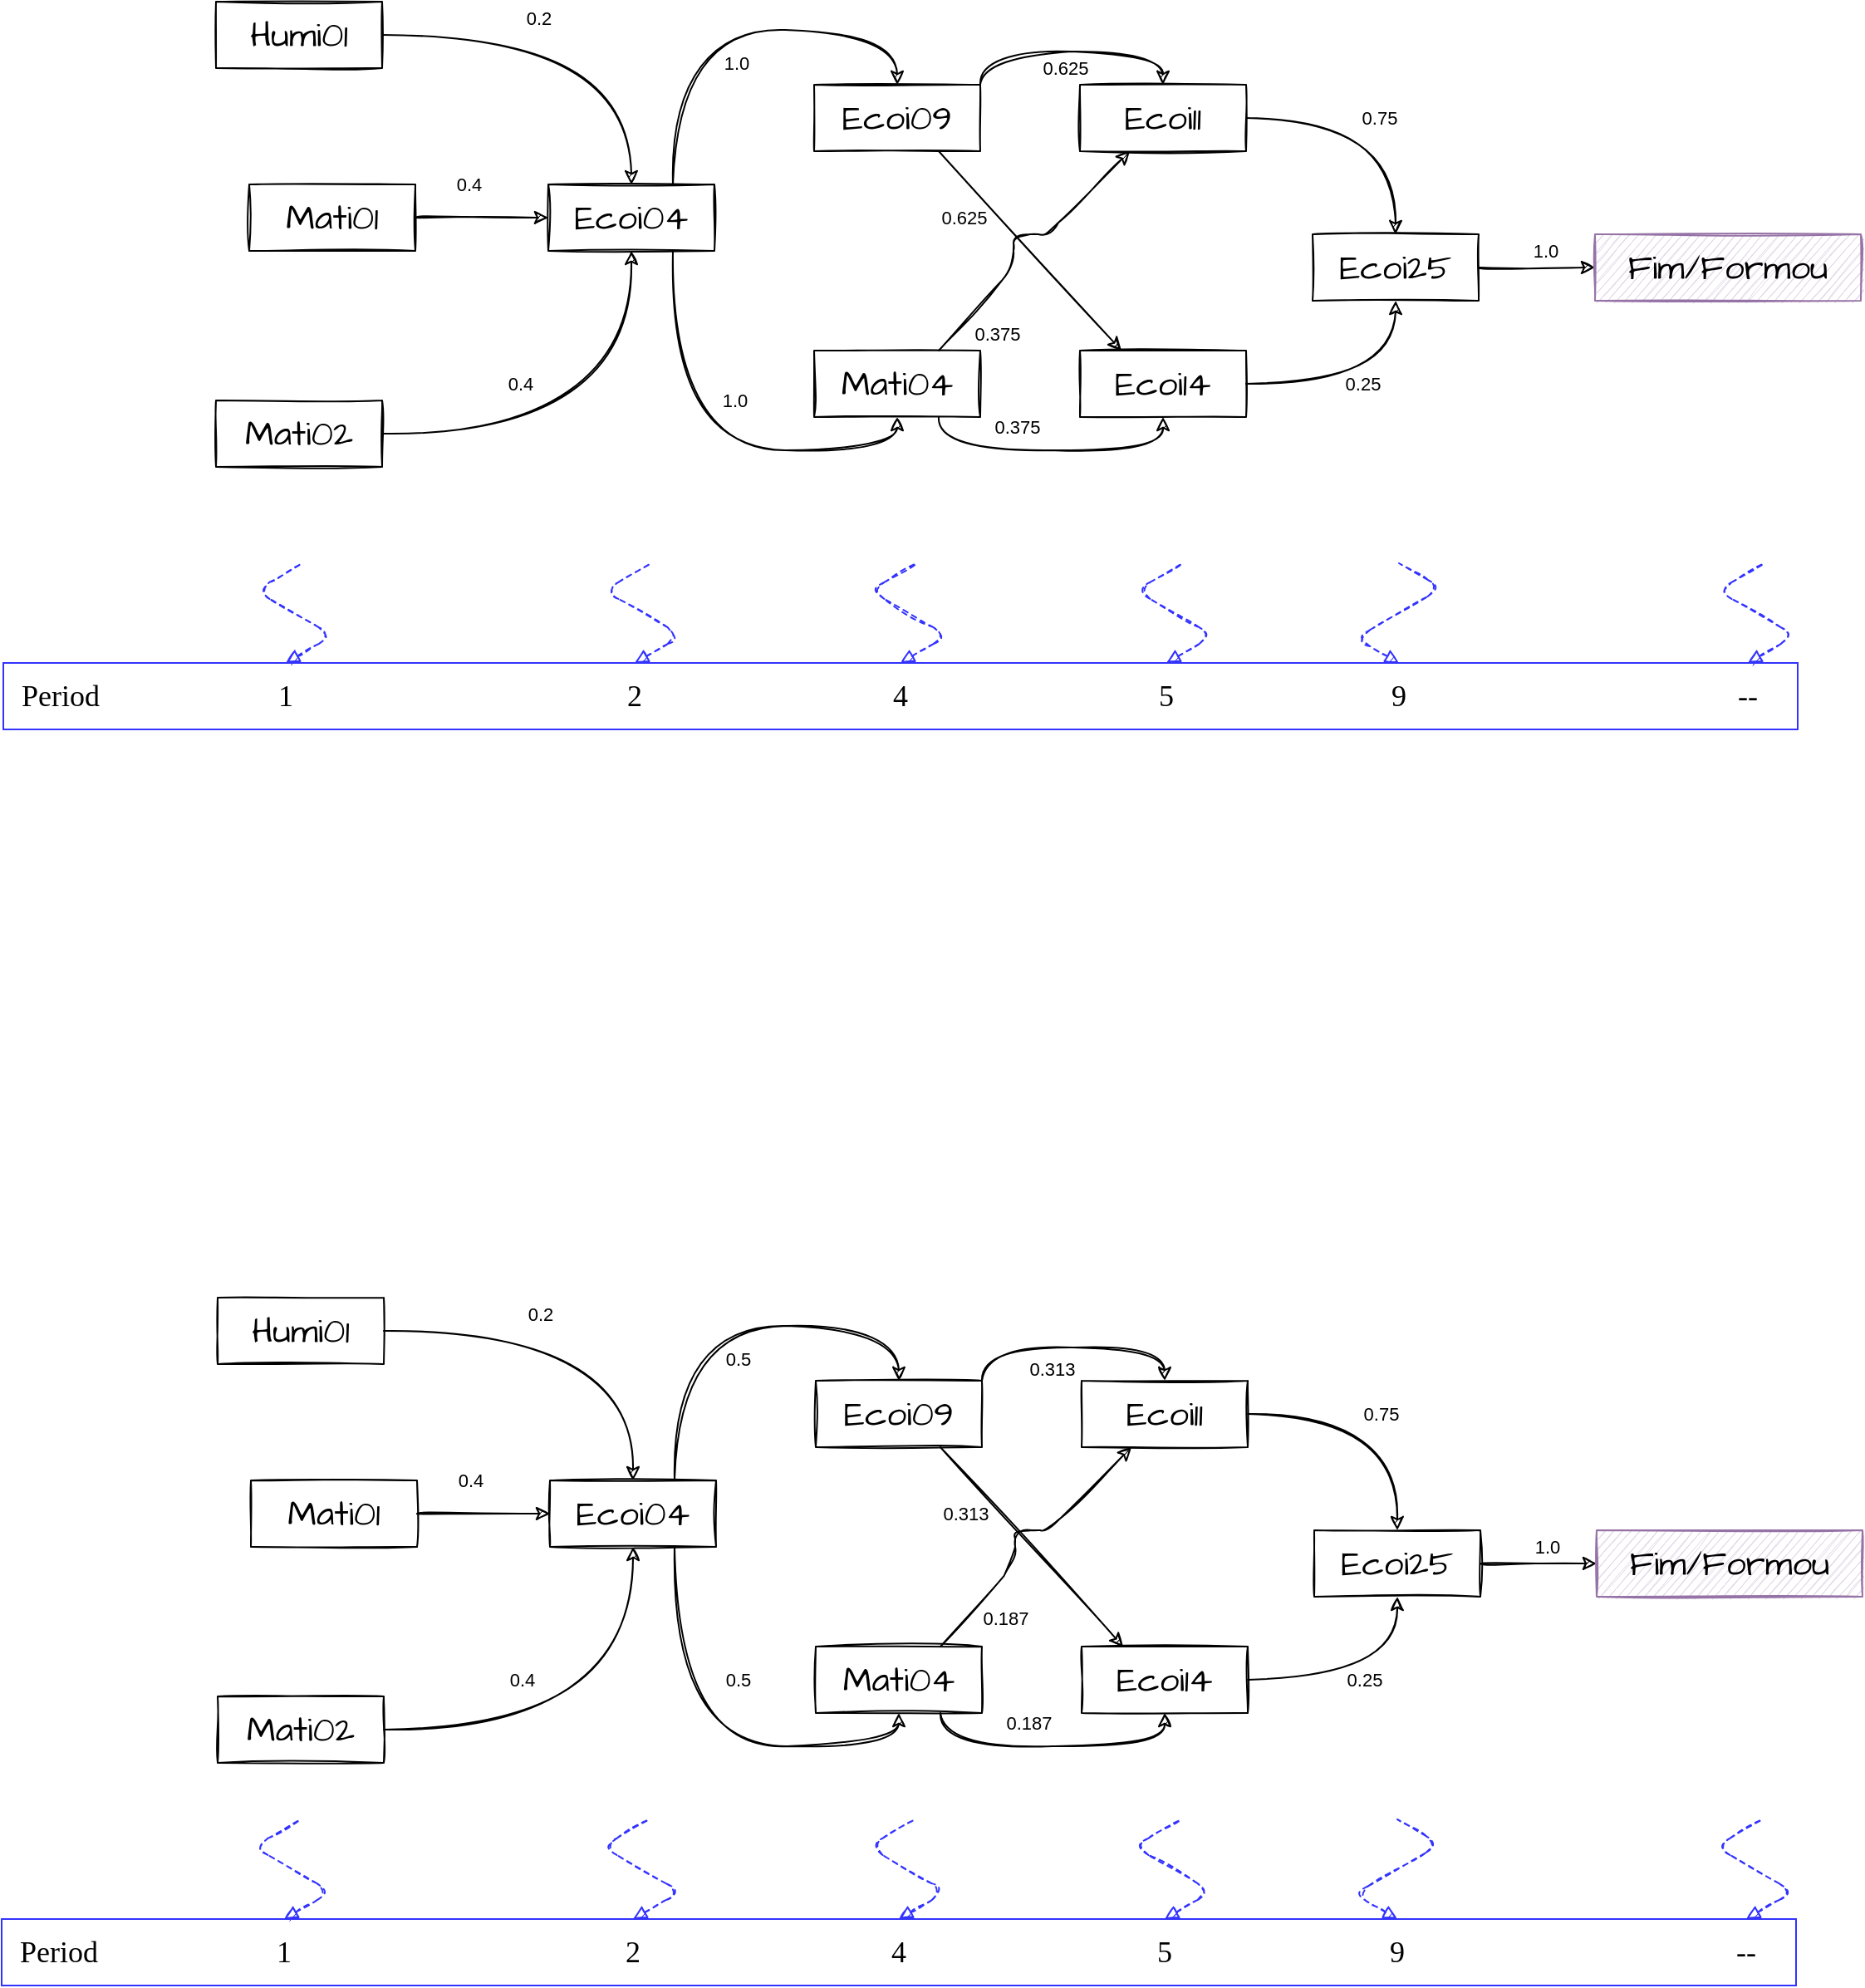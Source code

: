 <mxfile version="14.6.13" type="device"><diagram id="hMGJzwzjXyjrQEUkSS4H" name="Page-1"><mxGraphModel dx="1567" dy="811" grid="0" gridSize="10" guides="1" tooltips="1" connect="1" arrows="1" fold="1" page="1" pageScale="1" pageWidth="1169" pageHeight="827" math="0" shadow="0"><root><mxCell id="0"/><mxCell id="1" parent="0"/><mxCell id="AXBX90udYAxJZ3WjP1CM-4" value="0.2" style="edgeStyle=orthogonalEdgeStyle;rounded=0;orthogonalLoop=1;jettySize=auto;html=1;curved=1;sketch=1;entryX=0.5;entryY=0;entryDx=0;entryDy=0;" parent="1" source="AXBX90udYAxJZ3WjP1CM-1" target="AXBX90udYAxJZ3WjP1CM-3" edge="1"><mxGeometry x="-0.222" y="10" relative="1" as="geometry"><mxPoint as="offset"/></mxGeometry></mxCell><mxCell id="AXBX90udYAxJZ3WjP1CM-1" value="&lt;font face=&quot;Architects Daughter&quot; data-font-src=&quot;https://fonts.googleapis.com/css?family=Architects+Daughter&quot; style=&quot;font-size: 21px&quot;&gt;Humi01&lt;/font&gt;" style="text;html=1;fillColor=none;align=center;verticalAlign=middle;whiteSpace=wrap;rounded=0;strokeColor=#000000;sketch=1;" parent="1" vertex="1"><mxGeometry x="154" y="100" width="100" height="40" as="geometry"/></mxCell><mxCell id="AXBX90udYAxJZ3WjP1CM-5" value="0.4" style="edgeStyle=orthogonalEdgeStyle;curved=1;rounded=0;sketch=1;orthogonalLoop=1;jettySize=auto;html=1;entryX=0;entryY=0.5;entryDx=0;entryDy=0;" parent="1" source="AXBX90udYAxJZ3WjP1CM-2" target="AXBX90udYAxJZ3WjP1CM-3" edge="1"><mxGeometry x="-0.2" y="20" relative="1" as="geometry"><mxPoint as="offset"/></mxGeometry></mxCell><mxCell id="AXBX90udYAxJZ3WjP1CM-2" value="&lt;font face=&quot;Architects Daughter&quot; data-font-src=&quot;https://fonts.googleapis.com/css?family=Architects+Daughter&quot; style=&quot;font-size: 21px&quot;&gt;Mati01&lt;/font&gt;" style="text;html=1;fillColor=none;align=center;verticalAlign=middle;whiteSpace=wrap;rounded=0;sketch=1;strokeColor=#000000;" parent="1" vertex="1"><mxGeometry x="174" y="210" width="100" height="40" as="geometry"/></mxCell><mxCell id="AXBX90udYAxJZ3WjP1CM-11" style="edgeStyle=orthogonalEdgeStyle;curved=1;rounded=0;sketch=1;orthogonalLoop=1;jettySize=auto;html=1;exitX=0.5;exitY=0;exitDx=0;exitDy=0;entryX=0.75;entryY=0;entryDx=0;entryDy=0;endArrow=none;endFill=0;startArrow=classic;startFill=1;" parent="1" source="AXBX90udYAxJZ3WjP1CM-9" target="AXBX90udYAxJZ3WjP1CM-3" edge="1"><mxGeometry relative="1" as="geometry"><Array as="points"><mxPoint x="564" y="117"/><mxPoint x="429" y="117"/></Array></mxGeometry></mxCell><mxCell id="AXBX90udYAxJZ3WjP1CM-13" value="1.0" style="edgeLabel;html=1;align=center;verticalAlign=middle;resizable=0;points=[];" parent="AXBX90udYAxJZ3WjP1CM-11" vertex="1" connectable="0"><mxGeometry x="0.052" y="-7" relative="1" as="geometry"><mxPoint x="7" y="27" as="offset"/></mxGeometry></mxCell><mxCell id="AXBX90udYAxJZ3WjP1CM-12" style="edgeStyle=orthogonalEdgeStyle;curved=1;rounded=0;sketch=1;orthogonalLoop=1;jettySize=auto;html=1;exitX=0.75;exitY=1;exitDx=0;exitDy=0;entryX=0.5;entryY=1;entryDx=0;entryDy=0;" parent="1" source="AXBX90udYAxJZ3WjP1CM-3" target="AXBX90udYAxJZ3WjP1CM-10" edge="1"><mxGeometry relative="1" as="geometry"/></mxCell><mxCell id="AXBX90udYAxJZ3WjP1CM-14" value="1.0" style="edgeLabel;html=1;align=center;verticalAlign=middle;resizable=0;points=[];" parent="AXBX90udYAxJZ3WjP1CM-12" vertex="1" connectable="0"><mxGeometry x="0.114" y="10" relative="1" as="geometry"><mxPoint x="4" y="-20" as="offset"/></mxGeometry></mxCell><mxCell id="AXBX90udYAxJZ3WjP1CM-3" value="&lt;font face=&quot;Architects Daughter&quot; data-font-src=&quot;https://fonts.googleapis.com/css?family=Architects+Daughter&quot; style=&quot;font-size: 21px&quot;&gt;Ecoi04&lt;/font&gt;" style="text;html=1;fillColor=none;align=center;verticalAlign=middle;whiteSpace=wrap;rounded=0;strokeColor=#000000;sketch=1;" parent="1" vertex="1"><mxGeometry x="354" y="210" width="100" height="40" as="geometry"/></mxCell><mxCell id="AXBX90udYAxJZ3WjP1CM-7" style="edgeStyle=orthogonalEdgeStyle;curved=1;rounded=0;sketch=1;orthogonalLoop=1;jettySize=auto;html=1;entryX=0.5;entryY=1;entryDx=0;entryDy=0;" parent="1" source="AXBX90udYAxJZ3WjP1CM-6" target="AXBX90udYAxJZ3WjP1CM-3" edge="1"><mxGeometry relative="1" as="geometry"/></mxCell><mxCell id="AXBX90udYAxJZ3WjP1CM-8" value="0.4" style="edgeLabel;html=1;align=center;verticalAlign=middle;resizable=0;points=[];" parent="AXBX90udYAxJZ3WjP1CM-7" vertex="1" connectable="0"><mxGeometry x="-0.276" y="23" relative="1" as="geometry"><mxPoint x="-11" y="-7" as="offset"/></mxGeometry></mxCell><mxCell id="AXBX90udYAxJZ3WjP1CM-6" value="&lt;font face=&quot;Architects Daughter&quot; data-font-src=&quot;https://fonts.googleapis.com/css?family=Architects+Daughter&quot; style=&quot;font-size: 21px&quot;&gt;Mati02&lt;/font&gt;" style="text;html=1;fillColor=none;align=center;verticalAlign=middle;whiteSpace=wrap;rounded=0;strokeColor=#000000;sketch=1;" parent="1" vertex="1"><mxGeometry x="154" y="340" width="100" height="40" as="geometry"/></mxCell><mxCell id="AXBX90udYAxJZ3WjP1CM-17" style="edgeStyle=orthogonalEdgeStyle;curved=1;rounded=0;sketch=1;orthogonalLoop=1;jettySize=auto;html=1;exitX=1;exitY=0;exitDx=0;exitDy=0;entryX=0.5;entryY=0;entryDx=0;entryDy=0;" parent="1" source="AXBX90udYAxJZ3WjP1CM-9" target="AXBX90udYAxJZ3WjP1CM-15" edge="1"><mxGeometry relative="1" as="geometry"/></mxCell><mxCell id="AXBX90udYAxJZ3WjP1CM-27" value="0.625" style="edgeLabel;html=1;align=center;verticalAlign=middle;resizable=0;points=[];" parent="AXBX90udYAxJZ3WjP1CM-17" vertex="1" connectable="0"><mxGeometry x="-0.162" y="-5" relative="1" as="geometry"><mxPoint x="8" y="5" as="offset"/></mxGeometry></mxCell><mxCell id="AXBX90udYAxJZ3WjP1CM-21" value="0.625" style="edgeStyle=none;sketch=1;jumpStyle=sharp;orthogonalLoop=1;jettySize=auto;html=1;exitX=0.75;exitY=1;exitDx=0;exitDy=0;entryX=0.25;entryY=0;entryDx=0;entryDy=0;rounded=0;" parent="1" source="AXBX90udYAxJZ3WjP1CM-9" target="AXBX90udYAxJZ3WjP1CM-16" edge="1"><mxGeometry x="-0.513" y="-16" relative="1" as="geometry"><Array as="points"><mxPoint x="644" y="250"/></Array><mxPoint as="offset"/></mxGeometry></mxCell><mxCell id="AXBX90udYAxJZ3WjP1CM-9" value="&lt;font face=&quot;Architects Daughter&quot; data-font-src=&quot;https://fonts.googleapis.com/css?family=Architects+Daughter&quot; style=&quot;font-size: 21px&quot;&gt;Ecoi09&lt;/font&gt;" style="text;html=1;fillColor=none;align=center;verticalAlign=middle;whiteSpace=wrap;rounded=0;strokeColor=#000000;sketch=1;" parent="1" vertex="1"><mxGeometry x="514" y="150" width="100" height="40" as="geometry"/></mxCell><mxCell id="AXBX90udYAxJZ3WjP1CM-19" style="edgeStyle=orthogonalEdgeStyle;curved=1;rounded=0;sketch=1;orthogonalLoop=1;jettySize=auto;html=1;exitX=0.75;exitY=1;exitDx=0;exitDy=0;entryX=0.5;entryY=1;entryDx=0;entryDy=0;" parent="1" source="AXBX90udYAxJZ3WjP1CM-10" target="AXBX90udYAxJZ3WjP1CM-16" edge="1"><mxGeometry relative="1" as="geometry"/></mxCell><mxCell id="AXBX90udYAxJZ3WjP1CM-28" value="0.375" style="edgeLabel;html=1;align=center;verticalAlign=middle;resizable=0;points=[];" parent="AXBX90udYAxJZ3WjP1CM-19" vertex="1" connectable="0"><mxGeometry x="-0.406" y="1" relative="1" as="geometry"><mxPoint x="15" y="-13" as="offset"/></mxGeometry></mxCell><mxCell id="AXBX90udYAxJZ3WjP1CM-20" value="0.375" style="rounded=1;sketch=1;orthogonalLoop=1;jettySize=auto;html=1;exitX=0.75;exitY=0;exitDx=0;exitDy=0;" parent="1" source="AXBX90udYAxJZ3WjP1CM-10" target="AXBX90udYAxJZ3WjP1CM-15" edge="1"><mxGeometry x="-0.653" y="-19" relative="1" as="geometry"><Array as="points"><mxPoint x="634" y="260"/><mxPoint x="634" y="240"/><mxPoint x="654" y="240"/></Array><mxPoint as="offset"/></mxGeometry></mxCell><mxCell id="AXBX90udYAxJZ3WjP1CM-10" value="&lt;font face=&quot;Architects Daughter&quot; data-font-src=&quot;https://fonts.googleapis.com/css?family=Architects+Daughter&quot; style=&quot;font-size: 21px&quot;&gt;Mati04&lt;/font&gt;" style="text;html=1;fillColor=none;align=center;verticalAlign=middle;whiteSpace=wrap;rounded=0;strokeColor=#000000;sketch=1;" parent="1" vertex="1"><mxGeometry x="514" y="310" width="100" height="40" as="geometry"/></mxCell><mxCell id="AXBX90udYAxJZ3WjP1CM-24" value="0.75" style="edgeStyle=orthogonalEdgeStyle;curved=1;rounded=1;sketch=1;jumpStyle=sharp;orthogonalLoop=1;jettySize=auto;html=1;exitX=1;exitY=0.5;exitDx=0;exitDy=0;strokeColor=#000000;" parent="1" source="AXBX90udYAxJZ3WjP1CM-15" target="AXBX90udYAxJZ3WjP1CM-22" edge="1"><mxGeometry relative="1" as="geometry"/></mxCell><mxCell id="AXBX90udYAxJZ3WjP1CM-15" value="&lt;font face=&quot;Architects Daughter&quot; data-font-src=&quot;https://fonts.googleapis.com/css?family=Architects+Daughter&quot; style=&quot;font-size: 21px&quot;&gt;Ecoi11&lt;/font&gt;" style="text;html=1;fillColor=none;align=center;verticalAlign=middle;whiteSpace=wrap;rounded=0;strokeColor=#000000;sketch=1;" parent="1" vertex="1"><mxGeometry x="674" y="150" width="100" height="40" as="geometry"/></mxCell><mxCell id="AXBX90udYAxJZ3WjP1CM-23" value="0.25" style="edgeStyle=orthogonalEdgeStyle;rounded=1;sketch=1;jumpStyle=sharp;orthogonalLoop=1;jettySize=auto;html=1;exitX=1;exitY=0.5;exitDx=0;exitDy=0;entryX=0.5;entryY=1;entryDx=0;entryDy=0;strokeColor=#000000;curved=1;" parent="1" source="AXBX90udYAxJZ3WjP1CM-16" target="AXBX90udYAxJZ3WjP1CM-22" edge="1"><mxGeometry relative="1" as="geometry"/></mxCell><mxCell id="AXBX90udYAxJZ3WjP1CM-16" value="&lt;font face=&quot;Architects Daughter&quot; data-font-src=&quot;https://fonts.googleapis.com/css?family=Architects+Daughter&quot; style=&quot;font-size: 21px&quot;&gt;Ecoi14&lt;/font&gt;" style="text;html=1;fillColor=none;align=center;verticalAlign=middle;whiteSpace=wrap;rounded=0;strokeColor=#000000;sketch=1;" parent="1" vertex="1"><mxGeometry x="674" y="310" width="100" height="40" as="geometry"/></mxCell><mxCell id="AXBX90udYAxJZ3WjP1CM-26" value="1.0" style="edgeStyle=orthogonalEdgeStyle;curved=1;rounded=1;sketch=1;jumpStyle=sharp;orthogonalLoop=1;jettySize=auto;html=1;strokeColor=#000000;" parent="1" source="AXBX90udYAxJZ3WjP1CM-22" target="AXBX90udYAxJZ3WjP1CM-25" edge="1"><mxGeometry x="0.143" y="10" relative="1" as="geometry"><mxPoint as="offset"/></mxGeometry></mxCell><mxCell id="AXBX90udYAxJZ3WjP1CM-22" value="&lt;font face=&quot;Architects Daughter&quot; data-font-src=&quot;https://fonts.googleapis.com/css?family=Architects+Daughter&quot; style=&quot;font-size: 21px&quot;&gt;Ecoi25&lt;/font&gt;" style="text;html=1;fillColor=none;align=center;verticalAlign=middle;whiteSpace=wrap;rounded=0;strokeColor=#000000;sketch=1;" parent="1" vertex="1"><mxGeometry x="814" y="240" width="100" height="40" as="geometry"/></mxCell><mxCell id="AXBX90udYAxJZ3WjP1CM-25" value="&lt;font face=&quot;Architects Daughter&quot; data-font-src=&quot;https://fonts.googleapis.com/css?family=Architects+Daughter&quot; style=&quot;font-size: 21px&quot;&gt;Fim/Formou&lt;/font&gt;" style="text;html=1;fillColor=#e1d5e7;align=center;verticalAlign=middle;whiteSpace=wrap;rounded=0;strokeColor=#9673a6;sketch=1;" parent="1" vertex="1"><mxGeometry x="984" y="240" width="160" height="40" as="geometry"/></mxCell><mxCell id="AXBX90udYAxJZ3WjP1CM-43" value="" style="group" parent="1" vertex="1" connectable="0"><mxGeometry x="26" y="438" width="1080" height="100" as="geometry"/></mxCell><mxCell id="AXBX90udYAxJZ3WjP1CM-29" value="&amp;nbsp; Period" style="text;html=1;align=left;verticalAlign=middle;whiteSpace=wrap;rounded=0;fontFamily=Tahoma;fontSize=18;labelBorderColor=none;strokeColor=#3333FF;" parent="AXBX90udYAxJZ3WjP1CM-43" vertex="1"><mxGeometry y="60" width="1080" height="40" as="geometry"/></mxCell><mxCell id="AXBX90udYAxJZ3WjP1CM-36" style="edgeStyle=isometricEdgeStyle;rounded=1;sketch=1;jumpStyle=sharp;orthogonalLoop=1;jettySize=auto;html=1;exitX=0.5;exitY=0;exitDx=0;exitDy=0;fontFamily=Tahoma;fontSize=18;endArrow=none;endFill=0;dashed=1;startArrow=block;startFill=1;strokeColor=#3333FF;" parent="AXBX90udYAxJZ3WjP1CM-43" source="AXBX90udYAxJZ3WjP1CM-30" edge="1"><mxGeometry relative="1" as="geometry"><mxPoint x="180" as="targetPoint"/></mxGeometry></mxCell><mxCell id="AXBX90udYAxJZ3WjP1CM-30" value="1" style="text;html=1;fillColor=none;align=center;verticalAlign=middle;whiteSpace=wrap;rounded=0;fontFamily=Tahoma;fontSize=18;" parent="AXBX90udYAxJZ3WjP1CM-43" vertex="1"><mxGeometry x="150" y="60" width="40" height="40" as="geometry"/></mxCell><mxCell id="AXBX90udYAxJZ3WjP1CM-37" style="edgeStyle=isometricEdgeStyle;rounded=1;sketch=1;jumpStyle=sharp;orthogonalLoop=1;jettySize=auto;html=1;exitX=0.5;exitY=0;exitDx=0;exitDy=0;dashed=1;fontFamily=Tahoma;fontSize=18;endArrow=none;endFill=0;startArrow=block;startFill=1;strokeColor=#3333FF;" parent="AXBX90udYAxJZ3WjP1CM-43" source="AXBX90udYAxJZ3WjP1CM-31" edge="1"><mxGeometry relative="1" as="geometry"><mxPoint x="390" as="targetPoint"/></mxGeometry></mxCell><mxCell id="AXBX90udYAxJZ3WjP1CM-31" value="2" style="text;html=1;fillColor=none;align=center;verticalAlign=middle;whiteSpace=wrap;rounded=0;fontFamily=Tahoma;fontSize=18;" parent="AXBX90udYAxJZ3WjP1CM-43" vertex="1"><mxGeometry x="360" y="60" width="40" height="40" as="geometry"/></mxCell><mxCell id="AXBX90udYAxJZ3WjP1CM-38" style="edgeStyle=isometricEdgeStyle;rounded=1;sketch=1;jumpStyle=sharp;orthogonalLoop=1;jettySize=auto;html=1;exitX=0.5;exitY=0;exitDx=0;exitDy=0;dashed=1;fontFamily=Tahoma;fontSize=18;endArrow=none;endFill=0;startArrow=block;startFill=1;strokeColor=#3333FF;" parent="AXBX90udYAxJZ3WjP1CM-43" source="AXBX90udYAxJZ3WjP1CM-32" edge="1"><mxGeometry relative="1" as="geometry"><mxPoint x="550" as="targetPoint"/></mxGeometry></mxCell><mxCell id="AXBX90udYAxJZ3WjP1CM-32" value="4" style="text;html=1;fillColor=none;align=center;verticalAlign=middle;whiteSpace=wrap;rounded=0;fontFamily=Tahoma;fontSize=18;" parent="AXBX90udYAxJZ3WjP1CM-43" vertex="1"><mxGeometry x="520" y="60" width="40" height="40" as="geometry"/></mxCell><mxCell id="AXBX90udYAxJZ3WjP1CM-39" style="edgeStyle=isometricEdgeStyle;rounded=1;sketch=1;jumpStyle=sharp;orthogonalLoop=1;jettySize=auto;html=1;exitX=0.5;exitY=0;exitDx=0;exitDy=0;dashed=1;fontFamily=Tahoma;fontSize=18;endArrow=none;endFill=0;startArrow=block;startFill=1;strokeColor=#3333FF;" parent="AXBX90udYAxJZ3WjP1CM-43" source="AXBX90udYAxJZ3WjP1CM-33" edge="1"><mxGeometry relative="1" as="geometry"><mxPoint x="710" as="targetPoint"/></mxGeometry></mxCell><mxCell id="AXBX90udYAxJZ3WjP1CM-33" value="5" style="text;html=1;fillColor=none;align=center;verticalAlign=middle;whiteSpace=wrap;rounded=0;fontFamily=Tahoma;fontSize=18;" parent="AXBX90udYAxJZ3WjP1CM-43" vertex="1"><mxGeometry x="680" y="60" width="40" height="40" as="geometry"/></mxCell><mxCell id="AXBX90udYAxJZ3WjP1CM-40" style="edgeStyle=isometricEdgeStyle;rounded=1;sketch=1;jumpStyle=sharp;orthogonalLoop=1;jettySize=auto;html=1;exitX=0.5;exitY=0;exitDx=0;exitDy=0;dashed=1;fontFamily=Tahoma;fontSize=18;endArrow=none;endFill=0;elbow=vertical;startArrow=block;startFill=1;strokeColor=#3333FF;" parent="AXBX90udYAxJZ3WjP1CM-43" source="AXBX90udYAxJZ3WjP1CM-34" edge="1"><mxGeometry relative="1" as="geometry"><mxPoint x="840" as="targetPoint"/></mxGeometry></mxCell><mxCell id="AXBX90udYAxJZ3WjP1CM-34" value="9" style="text;html=1;fillColor=none;align=center;verticalAlign=middle;whiteSpace=wrap;rounded=0;fontFamily=Tahoma;fontSize=18;" parent="AXBX90udYAxJZ3WjP1CM-43" vertex="1"><mxGeometry x="820" y="60" width="40" height="40" as="geometry"/></mxCell><mxCell id="AXBX90udYAxJZ3WjP1CM-42" style="edgeStyle=isometricEdgeStyle;rounded=1;sketch=1;jumpStyle=sharp;orthogonalLoop=1;jettySize=auto;html=1;exitX=0.5;exitY=0;exitDx=0;exitDy=0;dashed=1;fontFamily=Tahoma;fontSize=18;startArrow=block;startFill=1;endArrow=none;endFill=0;strokeColor=#3333FF;" parent="AXBX90udYAxJZ3WjP1CM-43" source="AXBX90udYAxJZ3WjP1CM-35" edge="1"><mxGeometry relative="1" as="geometry"><mxPoint x="1060" as="targetPoint"/></mxGeometry></mxCell><mxCell id="AXBX90udYAxJZ3WjP1CM-35" value="--" style="text;html=1;strokeColor=none;fillColor=none;align=center;verticalAlign=middle;whiteSpace=wrap;rounded=0;fontFamily=Tahoma;fontSize=18;" parent="AXBX90udYAxJZ3WjP1CM-43" vertex="1"><mxGeometry x="1030" y="60" width="40" height="40" as="geometry"/></mxCell><mxCell id="sCM4MPA0n6fOvZSo5a3_-1" value="0.2" style="edgeStyle=orthogonalEdgeStyle;rounded=0;orthogonalLoop=1;jettySize=auto;html=1;curved=1;sketch=1;entryX=0.5;entryY=0;entryDx=0;entryDy=0;" parent="1" source="sCM4MPA0n6fOvZSo5a3_-2" target="sCM4MPA0n6fOvZSo5a3_-9" edge="1"><mxGeometry x="-0.222" y="10" relative="1" as="geometry"><mxPoint as="offset"/></mxGeometry></mxCell><mxCell id="sCM4MPA0n6fOvZSo5a3_-2" value="&lt;font face=&quot;Architects Daughter&quot; data-font-src=&quot;https://fonts.googleapis.com/css?family=Architects+Daughter&quot; style=&quot;font-size: 21px&quot;&gt;Humi01&lt;/font&gt;" style="text;html=1;fillColor=none;align=center;verticalAlign=middle;whiteSpace=wrap;rounded=0;strokeColor=#000000;sketch=1;" parent="1" vertex="1"><mxGeometry x="155" y="880" width="100" height="40" as="geometry"/></mxCell><mxCell id="sCM4MPA0n6fOvZSo5a3_-3" value="0.4" style="edgeStyle=orthogonalEdgeStyle;curved=1;rounded=0;sketch=1;orthogonalLoop=1;jettySize=auto;html=1;entryX=0;entryY=0.5;entryDx=0;entryDy=0;" parent="1" source="sCM4MPA0n6fOvZSo5a3_-4" target="sCM4MPA0n6fOvZSo5a3_-9" edge="1"><mxGeometry x="-0.2" y="20" relative="1" as="geometry"><mxPoint as="offset"/></mxGeometry></mxCell><mxCell id="sCM4MPA0n6fOvZSo5a3_-4" value="&lt;font face=&quot;Architects Daughter&quot; data-font-src=&quot;https://fonts.googleapis.com/css?family=Architects+Daughter&quot; style=&quot;font-size: 21px&quot;&gt;Mati01&lt;/font&gt;" style="text;html=1;fillColor=none;align=center;verticalAlign=middle;whiteSpace=wrap;rounded=0;sketch=1;strokeColor=#000000;" parent="1" vertex="1"><mxGeometry x="175" y="990" width="100" height="40" as="geometry"/></mxCell><mxCell id="sCM4MPA0n6fOvZSo5a3_-5" style="edgeStyle=orthogonalEdgeStyle;curved=1;rounded=0;sketch=1;orthogonalLoop=1;jettySize=auto;html=1;exitX=0.5;exitY=0;exitDx=0;exitDy=0;entryX=0.75;entryY=0;entryDx=0;entryDy=0;endArrow=none;endFill=0;startArrow=classic;startFill=1;" parent="1" source="sCM4MPA0n6fOvZSo5a3_-16" target="sCM4MPA0n6fOvZSo5a3_-9" edge="1"><mxGeometry relative="1" as="geometry"><Array as="points"><mxPoint x="565" y="897"/><mxPoint x="430" y="897"/></Array></mxGeometry></mxCell><mxCell id="sCM4MPA0n6fOvZSo5a3_-6" value="0.5" style="edgeLabel;html=1;align=center;verticalAlign=middle;resizable=0;points=[];" parent="sCM4MPA0n6fOvZSo5a3_-5" vertex="1" connectable="0"><mxGeometry x="0.052" y="-7" relative="1" as="geometry"><mxPoint x="7" y="27" as="offset"/></mxGeometry></mxCell><mxCell id="sCM4MPA0n6fOvZSo5a3_-7" style="edgeStyle=orthogonalEdgeStyle;curved=1;rounded=0;sketch=1;orthogonalLoop=1;jettySize=auto;html=1;exitX=0.75;exitY=1;exitDx=0;exitDy=0;entryX=0.5;entryY=1;entryDx=0;entryDy=0;" parent="1" source="sCM4MPA0n6fOvZSo5a3_-9" target="sCM4MPA0n6fOvZSo5a3_-20" edge="1"><mxGeometry relative="1" as="geometry"/></mxCell><mxCell id="sCM4MPA0n6fOvZSo5a3_-8" value="0.5" style="edgeLabel;html=1;align=center;verticalAlign=middle;resizable=0;points=[];" parent="sCM4MPA0n6fOvZSo5a3_-7" vertex="1" connectable="0"><mxGeometry x="0.114" y="10" relative="1" as="geometry"><mxPoint x="5" y="-30" as="offset"/></mxGeometry></mxCell><mxCell id="sCM4MPA0n6fOvZSo5a3_-9" value="&lt;font face=&quot;Architects Daughter&quot; data-font-src=&quot;https://fonts.googleapis.com/css?family=Architects+Daughter&quot; style=&quot;font-size: 21px&quot;&gt;Ecoi04&lt;/font&gt;" style="text;html=1;fillColor=none;align=center;verticalAlign=middle;whiteSpace=wrap;rounded=0;strokeColor=#000000;sketch=1;" parent="1" vertex="1"><mxGeometry x="355" y="990" width="100" height="40" as="geometry"/></mxCell><mxCell id="sCM4MPA0n6fOvZSo5a3_-10" style="edgeStyle=orthogonalEdgeStyle;curved=1;rounded=0;sketch=1;orthogonalLoop=1;jettySize=auto;html=1;entryX=0.5;entryY=1;entryDx=0;entryDy=0;" parent="1" source="sCM4MPA0n6fOvZSo5a3_-12" target="sCM4MPA0n6fOvZSo5a3_-9" edge="1"><mxGeometry relative="1" as="geometry"/></mxCell><mxCell id="sCM4MPA0n6fOvZSo5a3_-11" value="0.4" style="edgeLabel;html=1;align=center;verticalAlign=middle;resizable=0;points=[];" parent="sCM4MPA0n6fOvZSo5a3_-10" vertex="1" connectable="0"><mxGeometry x="-0.276" y="23" relative="1" as="geometry"><mxPoint x="-11" y="-7" as="offset"/></mxGeometry></mxCell><mxCell id="sCM4MPA0n6fOvZSo5a3_-12" value="&lt;font face=&quot;Architects Daughter&quot; data-font-src=&quot;https://fonts.googleapis.com/css?family=Architects+Daughter&quot; style=&quot;font-size: 21px&quot;&gt;Mati02&lt;/font&gt;" style="text;html=1;fillColor=none;align=center;verticalAlign=middle;whiteSpace=wrap;rounded=0;strokeColor=#000000;sketch=1;" parent="1" vertex="1"><mxGeometry x="155" y="1120" width="100" height="40" as="geometry"/></mxCell><mxCell id="sCM4MPA0n6fOvZSo5a3_-13" style="edgeStyle=orthogonalEdgeStyle;curved=1;rounded=0;sketch=1;orthogonalLoop=1;jettySize=auto;html=1;exitX=1;exitY=0;exitDx=0;exitDy=0;entryX=0.5;entryY=0;entryDx=0;entryDy=0;" parent="1" source="sCM4MPA0n6fOvZSo5a3_-16" target="sCM4MPA0n6fOvZSo5a3_-22" edge="1"><mxGeometry relative="1" as="geometry"/></mxCell><mxCell id="sCM4MPA0n6fOvZSo5a3_-14" value="0.313" style="edgeLabel;html=1;align=center;verticalAlign=middle;resizable=0;points=[];" parent="sCM4MPA0n6fOvZSo5a3_-13" vertex="1" connectable="0"><mxGeometry x="-0.162" y="-5" relative="1" as="geometry"><mxPoint x="-1" y="8" as="offset"/></mxGeometry></mxCell><mxCell id="sCM4MPA0n6fOvZSo5a3_-15" value="0.313" style="edgeStyle=none;sketch=1;jumpStyle=sharp;orthogonalLoop=1;jettySize=auto;html=1;exitX=0.75;exitY=1;exitDx=0;exitDy=0;entryX=0.25;entryY=0;entryDx=0;entryDy=0;rounded=0;" parent="1" source="sCM4MPA0n6fOvZSo5a3_-16" target="sCM4MPA0n6fOvZSo5a3_-24" edge="1"><mxGeometry x="-0.513" y="-16" relative="1" as="geometry"><Array as="points"><mxPoint x="645" y="1030"/></Array><mxPoint as="offset"/></mxGeometry></mxCell><mxCell id="sCM4MPA0n6fOvZSo5a3_-16" value="&lt;font face=&quot;Architects Daughter&quot; data-font-src=&quot;https://fonts.googleapis.com/css?family=Architects+Daughter&quot; style=&quot;font-size: 21px&quot;&gt;Ecoi09&lt;/font&gt;" style="text;html=1;fillColor=none;align=center;verticalAlign=middle;whiteSpace=wrap;rounded=0;strokeColor=#000000;sketch=1;" parent="1" vertex="1"><mxGeometry x="515" y="930" width="100" height="40" as="geometry"/></mxCell><mxCell id="sCM4MPA0n6fOvZSo5a3_-17" style="edgeStyle=orthogonalEdgeStyle;curved=1;rounded=0;sketch=1;orthogonalLoop=1;jettySize=auto;html=1;exitX=0.75;exitY=1;exitDx=0;exitDy=0;entryX=0.5;entryY=1;entryDx=0;entryDy=0;" parent="1" source="sCM4MPA0n6fOvZSo5a3_-20" target="sCM4MPA0n6fOvZSo5a3_-24" edge="1"><mxGeometry relative="1" as="geometry"/></mxCell><mxCell id="sCM4MPA0n6fOvZSo5a3_-18" value="0.187" style="edgeLabel;html=1;align=center;verticalAlign=middle;resizable=0;points=[];" parent="sCM4MPA0n6fOvZSo5a3_-17" vertex="1" connectable="0"><mxGeometry x="-0.406" y="1" relative="1" as="geometry"><mxPoint x="21" y="-13" as="offset"/></mxGeometry></mxCell><mxCell id="sCM4MPA0n6fOvZSo5a3_-19" value="0.187" style="rounded=1;sketch=1;orthogonalLoop=1;jettySize=auto;html=1;exitX=0.75;exitY=0;exitDx=0;exitDy=0;" parent="1" source="sCM4MPA0n6fOvZSo5a3_-20" target="sCM4MPA0n6fOvZSo5a3_-22" edge="1"><mxGeometry x="-0.565" y="-18" relative="1" as="geometry"><Array as="points"><mxPoint x="635" y="1040"/><mxPoint x="635" y="1020"/><mxPoint x="655" y="1020"/></Array><mxPoint as="offset"/></mxGeometry></mxCell><mxCell id="sCM4MPA0n6fOvZSo5a3_-20" value="&lt;font face=&quot;Architects Daughter&quot; data-font-src=&quot;https://fonts.googleapis.com/css?family=Architects+Daughter&quot; style=&quot;font-size: 21px&quot;&gt;Mati04&lt;/font&gt;" style="text;html=1;fillColor=none;align=center;verticalAlign=middle;whiteSpace=wrap;rounded=0;strokeColor=#000000;sketch=1;" parent="1" vertex="1"><mxGeometry x="515" y="1090" width="100" height="40" as="geometry"/></mxCell><mxCell id="sCM4MPA0n6fOvZSo5a3_-21" value="0.75" style="edgeStyle=orthogonalEdgeStyle;curved=1;rounded=1;sketch=1;jumpStyle=sharp;orthogonalLoop=1;jettySize=auto;html=1;exitX=1;exitY=0.5;exitDx=0;exitDy=0;strokeColor=#000000;" parent="1" source="sCM4MPA0n6fOvZSo5a3_-22" target="sCM4MPA0n6fOvZSo5a3_-26" edge="1"><mxGeometry relative="1" as="geometry"/></mxCell><mxCell id="sCM4MPA0n6fOvZSo5a3_-22" value="&lt;font face=&quot;Architects Daughter&quot; data-font-src=&quot;https://fonts.googleapis.com/css?family=Architects+Daughter&quot; style=&quot;font-size: 21px&quot;&gt;Ecoi11&lt;/font&gt;" style="text;html=1;fillColor=none;align=center;verticalAlign=middle;whiteSpace=wrap;rounded=0;strokeColor=#000000;sketch=1;" parent="1" vertex="1"><mxGeometry x="675" y="930" width="100" height="40" as="geometry"/></mxCell><mxCell id="sCM4MPA0n6fOvZSo5a3_-23" value="0.25" style="edgeStyle=orthogonalEdgeStyle;rounded=1;sketch=1;jumpStyle=sharp;orthogonalLoop=1;jettySize=auto;html=1;exitX=1;exitY=0.5;exitDx=0;exitDy=0;entryX=0.5;entryY=1;entryDx=0;entryDy=0;strokeColor=#000000;curved=1;" parent="1" source="sCM4MPA0n6fOvZSo5a3_-24" target="sCM4MPA0n6fOvZSo5a3_-26" edge="1"><mxGeometry relative="1" as="geometry"/></mxCell><mxCell id="sCM4MPA0n6fOvZSo5a3_-24" value="&lt;font face=&quot;Architects Daughter&quot; data-font-src=&quot;https://fonts.googleapis.com/css?family=Architects+Daughter&quot; style=&quot;font-size: 21px&quot;&gt;Ecoi14&lt;/font&gt;" style="text;html=1;fillColor=none;align=center;verticalAlign=middle;whiteSpace=wrap;rounded=0;strokeColor=#000000;sketch=1;" parent="1" vertex="1"><mxGeometry x="675" y="1090" width="100" height="40" as="geometry"/></mxCell><mxCell id="sCM4MPA0n6fOvZSo5a3_-25" value="1.0" style="edgeStyle=orthogonalEdgeStyle;curved=1;rounded=1;sketch=1;jumpStyle=sharp;orthogonalLoop=1;jettySize=auto;html=1;strokeColor=#000000;" parent="1" source="sCM4MPA0n6fOvZSo5a3_-26" target="sCM4MPA0n6fOvZSo5a3_-27" edge="1"><mxGeometry x="0.143" y="10" relative="1" as="geometry"><mxPoint as="offset"/></mxGeometry></mxCell><mxCell id="sCM4MPA0n6fOvZSo5a3_-26" value="&lt;font face=&quot;Architects Daughter&quot; data-font-src=&quot;https://fonts.googleapis.com/css?family=Architects+Daughter&quot; style=&quot;font-size: 21px&quot;&gt;Ecoi25&lt;/font&gt;" style="text;html=1;fillColor=none;align=center;verticalAlign=middle;whiteSpace=wrap;rounded=0;strokeColor=#000000;sketch=1;" parent="1" vertex="1"><mxGeometry x="815" y="1020" width="100" height="40" as="geometry"/></mxCell><mxCell id="sCM4MPA0n6fOvZSo5a3_-27" value="&lt;font face=&quot;Architects Daughter&quot; data-font-src=&quot;https://fonts.googleapis.com/css?family=Architects+Daughter&quot; style=&quot;font-size: 21px&quot;&gt;Fim/Formou&lt;/font&gt;" style="text;html=1;fillColor=#e1d5e7;align=center;verticalAlign=middle;whiteSpace=wrap;rounded=0;strokeColor=#9673a6;sketch=1;" parent="1" vertex="1"><mxGeometry x="985" y="1020" width="160" height="40" as="geometry"/></mxCell><mxCell id="sCM4MPA0n6fOvZSo5a3_-28" value="" style="group" parent="1" vertex="1" connectable="0"><mxGeometry x="25" y="1194" width="1080" height="100" as="geometry"/></mxCell><mxCell id="sCM4MPA0n6fOvZSo5a3_-29" value="&amp;nbsp; Period" style="text;html=1;align=left;verticalAlign=middle;whiteSpace=wrap;rounded=0;fontFamily=Tahoma;fontSize=18;labelBorderColor=none;strokeColor=#3333FF;" parent="sCM4MPA0n6fOvZSo5a3_-28" vertex="1"><mxGeometry y="60" width="1080" height="40" as="geometry"/></mxCell><mxCell id="sCM4MPA0n6fOvZSo5a3_-30" style="edgeStyle=isometricEdgeStyle;rounded=1;sketch=1;jumpStyle=sharp;orthogonalLoop=1;jettySize=auto;html=1;exitX=0.5;exitY=0;exitDx=0;exitDy=0;fontFamily=Tahoma;fontSize=18;endArrow=none;endFill=0;dashed=1;startArrow=block;startFill=1;strokeColor=#3333FF;" parent="sCM4MPA0n6fOvZSo5a3_-28" source="sCM4MPA0n6fOvZSo5a3_-31" edge="1"><mxGeometry relative="1" as="geometry"><mxPoint x="180" as="targetPoint"/></mxGeometry></mxCell><mxCell id="sCM4MPA0n6fOvZSo5a3_-31" value="1" style="text;html=1;fillColor=none;align=center;verticalAlign=middle;whiteSpace=wrap;rounded=0;fontFamily=Tahoma;fontSize=18;" parent="sCM4MPA0n6fOvZSo5a3_-28" vertex="1"><mxGeometry x="150" y="60" width="40" height="40" as="geometry"/></mxCell><mxCell id="sCM4MPA0n6fOvZSo5a3_-32" style="edgeStyle=isometricEdgeStyle;rounded=1;sketch=1;jumpStyle=sharp;orthogonalLoop=1;jettySize=auto;html=1;exitX=0.5;exitY=0;exitDx=0;exitDy=0;dashed=1;fontFamily=Tahoma;fontSize=18;endArrow=none;endFill=0;startArrow=block;startFill=1;strokeColor=#3333FF;" parent="sCM4MPA0n6fOvZSo5a3_-28" source="sCM4MPA0n6fOvZSo5a3_-33" edge="1"><mxGeometry relative="1" as="geometry"><mxPoint x="390" as="targetPoint"/></mxGeometry></mxCell><mxCell id="sCM4MPA0n6fOvZSo5a3_-33" value="2" style="text;html=1;fillColor=none;align=center;verticalAlign=middle;whiteSpace=wrap;rounded=0;fontFamily=Tahoma;fontSize=18;" parent="sCM4MPA0n6fOvZSo5a3_-28" vertex="1"><mxGeometry x="360" y="60" width="40" height="40" as="geometry"/></mxCell><mxCell id="sCM4MPA0n6fOvZSo5a3_-34" style="edgeStyle=isometricEdgeStyle;rounded=1;sketch=1;jumpStyle=sharp;orthogonalLoop=1;jettySize=auto;html=1;exitX=0.5;exitY=0;exitDx=0;exitDy=0;dashed=1;fontFamily=Tahoma;fontSize=18;endArrow=none;endFill=0;startArrow=block;startFill=1;strokeColor=#3333FF;" parent="sCM4MPA0n6fOvZSo5a3_-28" source="sCM4MPA0n6fOvZSo5a3_-35" edge="1"><mxGeometry relative="1" as="geometry"><mxPoint x="550" as="targetPoint"/></mxGeometry></mxCell><mxCell id="sCM4MPA0n6fOvZSo5a3_-35" value="4" style="text;html=1;fillColor=none;align=center;verticalAlign=middle;whiteSpace=wrap;rounded=0;fontFamily=Tahoma;fontSize=18;" parent="sCM4MPA0n6fOvZSo5a3_-28" vertex="1"><mxGeometry x="520" y="60" width="40" height="40" as="geometry"/></mxCell><mxCell id="sCM4MPA0n6fOvZSo5a3_-36" style="edgeStyle=isometricEdgeStyle;rounded=1;sketch=1;jumpStyle=sharp;orthogonalLoop=1;jettySize=auto;html=1;exitX=0.5;exitY=0;exitDx=0;exitDy=0;dashed=1;fontFamily=Tahoma;fontSize=18;endArrow=none;endFill=0;startArrow=block;startFill=1;strokeColor=#3333FF;" parent="sCM4MPA0n6fOvZSo5a3_-28" source="sCM4MPA0n6fOvZSo5a3_-37" edge="1"><mxGeometry relative="1" as="geometry"><mxPoint x="710" as="targetPoint"/></mxGeometry></mxCell><mxCell id="sCM4MPA0n6fOvZSo5a3_-37" value="5" style="text;html=1;fillColor=none;align=center;verticalAlign=middle;whiteSpace=wrap;rounded=0;fontFamily=Tahoma;fontSize=18;" parent="sCM4MPA0n6fOvZSo5a3_-28" vertex="1"><mxGeometry x="680" y="60" width="40" height="40" as="geometry"/></mxCell><mxCell id="sCM4MPA0n6fOvZSo5a3_-38" style="edgeStyle=isometricEdgeStyle;rounded=1;sketch=1;jumpStyle=sharp;orthogonalLoop=1;jettySize=auto;html=1;exitX=0.5;exitY=0;exitDx=0;exitDy=0;dashed=1;fontFamily=Tahoma;fontSize=18;endArrow=none;endFill=0;elbow=vertical;startArrow=block;startFill=1;strokeColor=#3333FF;" parent="sCM4MPA0n6fOvZSo5a3_-28" source="sCM4MPA0n6fOvZSo5a3_-39" edge="1"><mxGeometry relative="1" as="geometry"><mxPoint x="840" as="targetPoint"/></mxGeometry></mxCell><mxCell id="sCM4MPA0n6fOvZSo5a3_-39" value="9" style="text;html=1;fillColor=none;align=center;verticalAlign=middle;whiteSpace=wrap;rounded=0;fontFamily=Tahoma;fontSize=18;" parent="sCM4MPA0n6fOvZSo5a3_-28" vertex="1"><mxGeometry x="820" y="60" width="40" height="40" as="geometry"/></mxCell><mxCell id="sCM4MPA0n6fOvZSo5a3_-40" style="edgeStyle=isometricEdgeStyle;rounded=1;sketch=1;jumpStyle=sharp;orthogonalLoop=1;jettySize=auto;html=1;exitX=0.5;exitY=0;exitDx=0;exitDy=0;dashed=1;fontFamily=Tahoma;fontSize=18;startArrow=block;startFill=1;endArrow=none;endFill=0;strokeColor=#3333FF;" parent="sCM4MPA0n6fOvZSo5a3_-28" source="sCM4MPA0n6fOvZSo5a3_-41" edge="1"><mxGeometry relative="1" as="geometry"><mxPoint x="1060" as="targetPoint"/></mxGeometry></mxCell><mxCell id="sCM4MPA0n6fOvZSo5a3_-41" value="--" style="text;html=1;strokeColor=none;fillColor=none;align=center;verticalAlign=middle;whiteSpace=wrap;rounded=0;fontFamily=Tahoma;fontSize=18;" parent="sCM4MPA0n6fOvZSo5a3_-28" vertex="1"><mxGeometry x="1030" y="60" width="40" height="40" as="geometry"/></mxCell></root></mxGraphModel></diagram></mxfile>